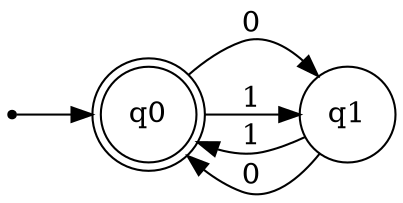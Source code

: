 digraph finite_state_machine {
    rankdir=LR;
    size="8,5"

    node [shape = doublecircle]; q0;
    node [shape = point ]; qi

    node [shape = circle];
    qi -> q0;
    q1 -> q0 [ label = "1" ];
    q1 -> q0 [ label = "0" ];
    q0 -> q1 [ label = "0" ];
    q0 -> q1 [ label = "1" ];
    
}